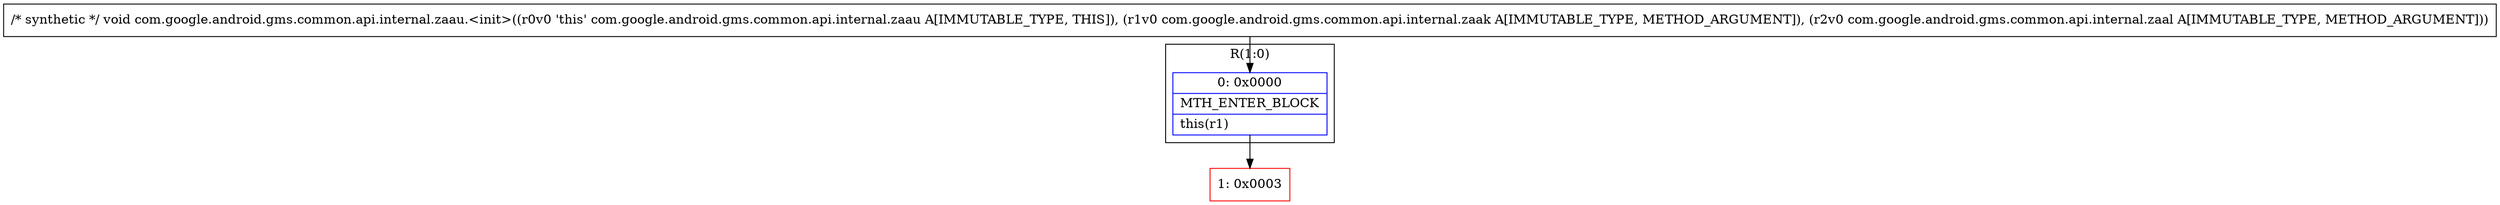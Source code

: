digraph "CFG forcom.google.android.gms.common.api.internal.zaau.\<init\>(Lcom\/google\/android\/gms\/common\/api\/internal\/zaak;Lcom\/google\/android\/gms\/common\/api\/internal\/zaal;)V" {
subgraph cluster_Region_1648838133 {
label = "R(1:0)";
node [shape=record,color=blue];
Node_0 [shape=record,label="{0\:\ 0x0000|MTH_ENTER_BLOCK\l|this(r1)\l}"];
}
Node_1 [shape=record,color=red,label="{1\:\ 0x0003}"];
MethodNode[shape=record,label="{\/* synthetic *\/ void com.google.android.gms.common.api.internal.zaau.\<init\>((r0v0 'this' com.google.android.gms.common.api.internal.zaau A[IMMUTABLE_TYPE, THIS]), (r1v0 com.google.android.gms.common.api.internal.zaak A[IMMUTABLE_TYPE, METHOD_ARGUMENT]), (r2v0 com.google.android.gms.common.api.internal.zaal A[IMMUTABLE_TYPE, METHOD_ARGUMENT])) }"];
MethodNode -> Node_0;
Node_0 -> Node_1;
}

